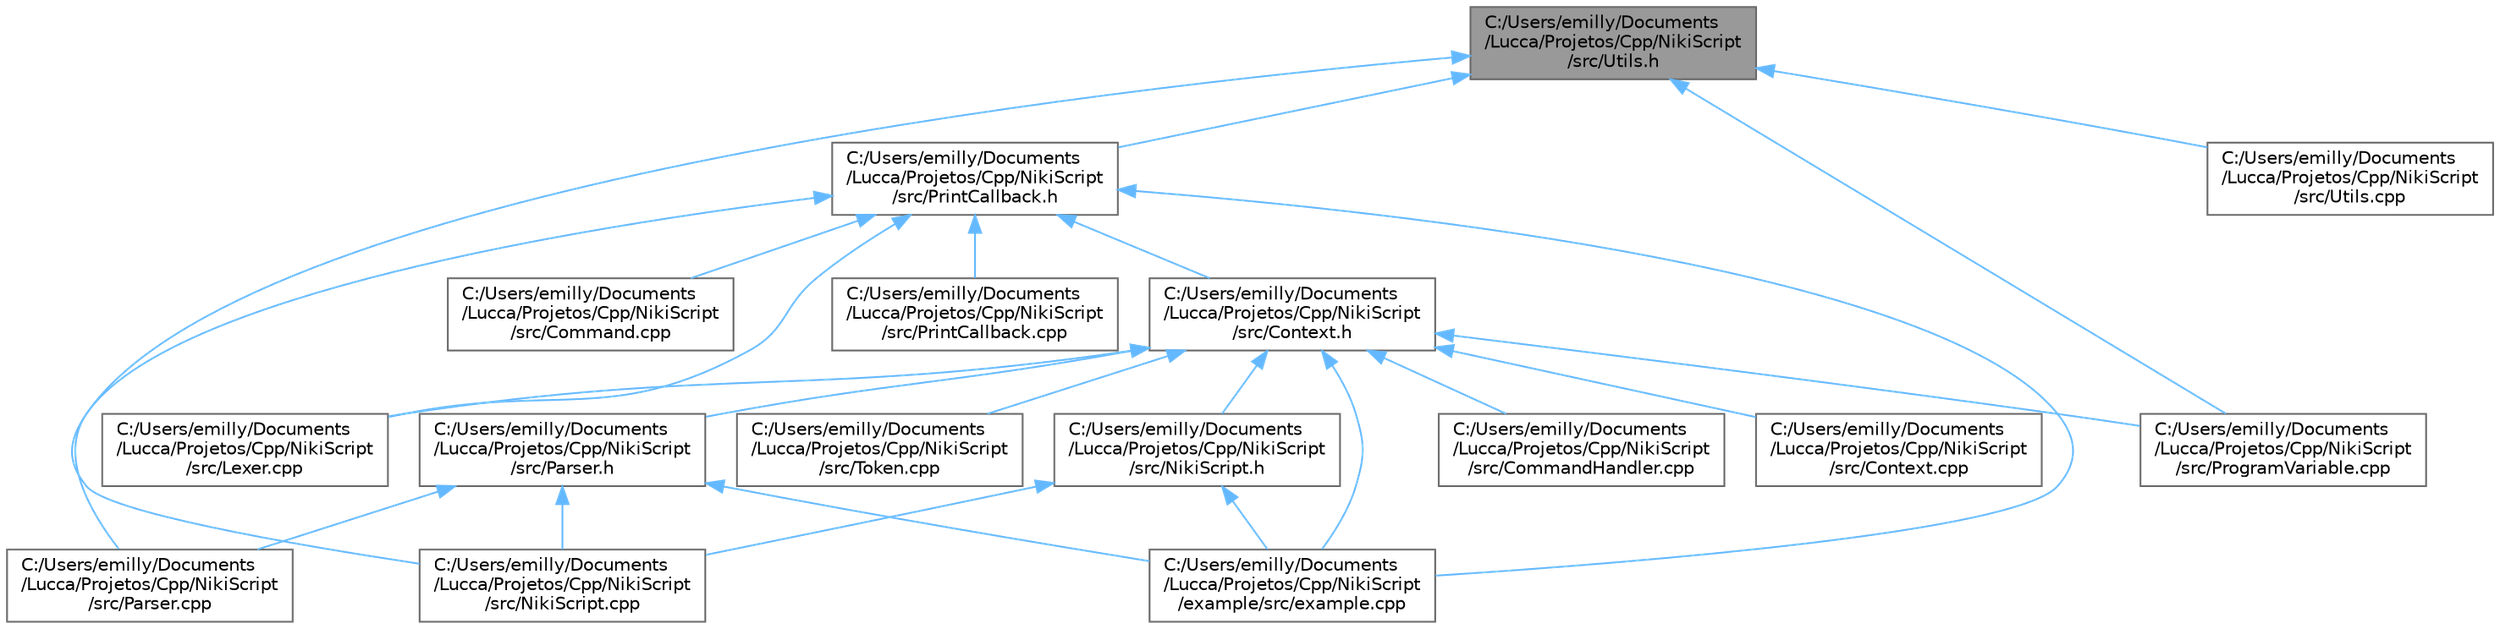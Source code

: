 digraph "C:/Users/emilly/Documents/Lucca/Projetos/Cpp/NikiScript/src/Utils.h"
{
 // LATEX_PDF_SIZE
  bgcolor="transparent";
  edge [fontname=Helvetica,fontsize=10,labelfontname=Helvetica,labelfontsize=10];
  node [fontname=Helvetica,fontsize=10,shape=box,height=0.2,width=0.4];
  Node1 [id="Node000001",label="C:/Users/emilly/Documents\l/Lucca/Projetos/Cpp/NikiScript\l/src/Utils.h",height=0.2,width=0.4,color="gray40", fillcolor="grey60", style="filled", fontcolor="black",tooltip=" "];
  Node1 -> Node2 [id="edge1_Node000001_Node000002",dir="back",color="steelblue1",style="solid",tooltip=" "];
  Node2 [id="Node000002",label="C:/Users/emilly/Documents\l/Lucca/Projetos/Cpp/NikiScript\l/src/NikiScript.cpp",height=0.2,width=0.4,color="grey40", fillcolor="white", style="filled",URL="$_niki_script_8cpp.html",tooltip=" "];
  Node1 -> Node3 [id="edge2_Node000001_Node000003",dir="back",color="steelblue1",style="solid",tooltip=" "];
  Node3 [id="Node000003",label="C:/Users/emilly/Documents\l/Lucca/Projetos/Cpp/NikiScript\l/src/PrintCallback.h",height=0.2,width=0.4,color="grey40", fillcolor="white", style="filled",URL="$_print_callback_8h.html",tooltip=" "];
  Node3 -> Node4 [id="edge3_Node000003_Node000004",dir="back",color="steelblue1",style="solid",tooltip=" "];
  Node4 [id="Node000004",label="C:/Users/emilly/Documents\l/Lucca/Projetos/Cpp/NikiScript\l/example/src/example.cpp",height=0.2,width=0.4,color="grey40", fillcolor="white", style="filled",URL="$example_8cpp.html",tooltip=" "];
  Node3 -> Node5 [id="edge4_Node000003_Node000005",dir="back",color="steelblue1",style="solid",tooltip=" "];
  Node5 [id="Node000005",label="C:/Users/emilly/Documents\l/Lucca/Projetos/Cpp/NikiScript\l/src/Command.cpp",height=0.2,width=0.4,color="grey40", fillcolor="white", style="filled",URL="$_command_8cpp.html",tooltip=" "];
  Node3 -> Node6 [id="edge5_Node000003_Node000006",dir="back",color="steelblue1",style="solid",tooltip=" "];
  Node6 [id="Node000006",label="C:/Users/emilly/Documents\l/Lucca/Projetos/Cpp/NikiScript\l/src/Context.h",height=0.2,width=0.4,color="grey40", fillcolor="white", style="filled",URL="$_context_8h.html",tooltip=" "];
  Node6 -> Node4 [id="edge6_Node000006_Node000004",dir="back",color="steelblue1",style="solid",tooltip=" "];
  Node6 -> Node7 [id="edge7_Node000006_Node000007",dir="back",color="steelblue1",style="solid",tooltip=" "];
  Node7 [id="Node000007",label="C:/Users/emilly/Documents\l/Lucca/Projetos/Cpp/NikiScript\l/src/CommandHandler.cpp",height=0.2,width=0.4,color="grey40", fillcolor="white", style="filled",URL="$_command_handler_8cpp.html",tooltip=" "];
  Node6 -> Node8 [id="edge8_Node000006_Node000008",dir="back",color="steelblue1",style="solid",tooltip=" "];
  Node8 [id="Node000008",label="C:/Users/emilly/Documents\l/Lucca/Projetos/Cpp/NikiScript\l/src/Context.cpp",height=0.2,width=0.4,color="grey40", fillcolor="white", style="filled",URL="$_context_8cpp.html",tooltip=" "];
  Node6 -> Node9 [id="edge9_Node000006_Node000009",dir="back",color="steelblue1",style="solid",tooltip=" "];
  Node9 [id="Node000009",label="C:/Users/emilly/Documents\l/Lucca/Projetos/Cpp/NikiScript\l/src/Lexer.cpp",height=0.2,width=0.4,color="grey40", fillcolor="white", style="filled",URL="$_lexer_8cpp.html",tooltip=" "];
  Node6 -> Node10 [id="edge10_Node000006_Node000010",dir="back",color="steelblue1",style="solid",tooltip=" "];
  Node10 [id="Node000010",label="C:/Users/emilly/Documents\l/Lucca/Projetos/Cpp/NikiScript\l/src/NikiScript.h",height=0.2,width=0.4,color="grey40", fillcolor="white", style="filled",URL="$_niki_script_8h.html",tooltip=" "];
  Node10 -> Node4 [id="edge11_Node000010_Node000004",dir="back",color="steelblue1",style="solid",tooltip=" "];
  Node10 -> Node2 [id="edge12_Node000010_Node000002",dir="back",color="steelblue1",style="solid",tooltip=" "];
  Node6 -> Node11 [id="edge13_Node000006_Node000011",dir="back",color="steelblue1",style="solid",tooltip=" "];
  Node11 [id="Node000011",label="C:/Users/emilly/Documents\l/Lucca/Projetos/Cpp/NikiScript\l/src/Parser.h",height=0.2,width=0.4,color="grey40", fillcolor="white", style="filled",URL="$_parser_8h.html",tooltip=" "];
  Node11 -> Node4 [id="edge14_Node000011_Node000004",dir="back",color="steelblue1",style="solid",tooltip=" "];
  Node11 -> Node2 [id="edge15_Node000011_Node000002",dir="back",color="steelblue1",style="solid",tooltip=" "];
  Node11 -> Node12 [id="edge16_Node000011_Node000012",dir="back",color="steelblue1",style="solid",tooltip=" "];
  Node12 [id="Node000012",label="C:/Users/emilly/Documents\l/Lucca/Projetos/Cpp/NikiScript\l/src/Parser.cpp",height=0.2,width=0.4,color="grey40", fillcolor="white", style="filled",URL="$_parser_8cpp.html",tooltip=" "];
  Node6 -> Node13 [id="edge17_Node000006_Node000013",dir="back",color="steelblue1",style="solid",tooltip=" "];
  Node13 [id="Node000013",label="C:/Users/emilly/Documents\l/Lucca/Projetos/Cpp/NikiScript\l/src/ProgramVariable.cpp",height=0.2,width=0.4,color="grey40", fillcolor="white", style="filled",URL="$_program_variable_8cpp.html",tooltip=" "];
  Node6 -> Node14 [id="edge18_Node000006_Node000014",dir="back",color="steelblue1",style="solid",tooltip=" "];
  Node14 [id="Node000014",label="C:/Users/emilly/Documents\l/Lucca/Projetos/Cpp/NikiScript\l/src/Token.cpp",height=0.2,width=0.4,color="grey40", fillcolor="white", style="filled",URL="$_token_8cpp.html",tooltip=" "];
  Node3 -> Node9 [id="edge19_Node000003_Node000009",dir="back",color="steelblue1",style="solid",tooltip=" "];
  Node3 -> Node12 [id="edge20_Node000003_Node000012",dir="back",color="steelblue1",style="solid",tooltip=" "];
  Node3 -> Node15 [id="edge21_Node000003_Node000015",dir="back",color="steelblue1",style="solid",tooltip=" "];
  Node15 [id="Node000015",label="C:/Users/emilly/Documents\l/Lucca/Projetos/Cpp/NikiScript\l/src/PrintCallback.cpp",height=0.2,width=0.4,color="grey40", fillcolor="white", style="filled",URL="$_print_callback_8cpp.html",tooltip=" "];
  Node1 -> Node13 [id="edge22_Node000001_Node000013",dir="back",color="steelblue1",style="solid",tooltip=" "];
  Node1 -> Node16 [id="edge23_Node000001_Node000016",dir="back",color="steelblue1",style="solid",tooltip=" "];
  Node16 [id="Node000016",label="C:/Users/emilly/Documents\l/Lucca/Projetos/Cpp/NikiScript\l/src/Utils.cpp",height=0.2,width=0.4,color="grey40", fillcolor="white", style="filled",URL="$_utils_8cpp.html",tooltip=" "];
}
